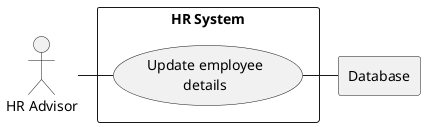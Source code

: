 @startuml

actor HR as "HR Advisor"

rectangle Database

rectangle "HR System" {
    usecase UC7 as "Update employee
    details"

    HR - UC7
    UC7 - Database
}

@enduml
